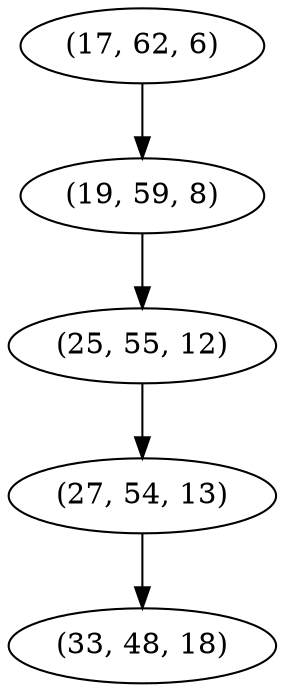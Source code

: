 digraph tree {
    "(17, 62, 6)";
    "(19, 59, 8)";
    "(25, 55, 12)";
    "(27, 54, 13)";
    "(33, 48, 18)";
    "(17, 62, 6)" -> "(19, 59, 8)";
    "(19, 59, 8)" -> "(25, 55, 12)";
    "(25, 55, 12)" -> "(27, 54, 13)";
    "(27, 54, 13)" -> "(33, 48, 18)";
}
